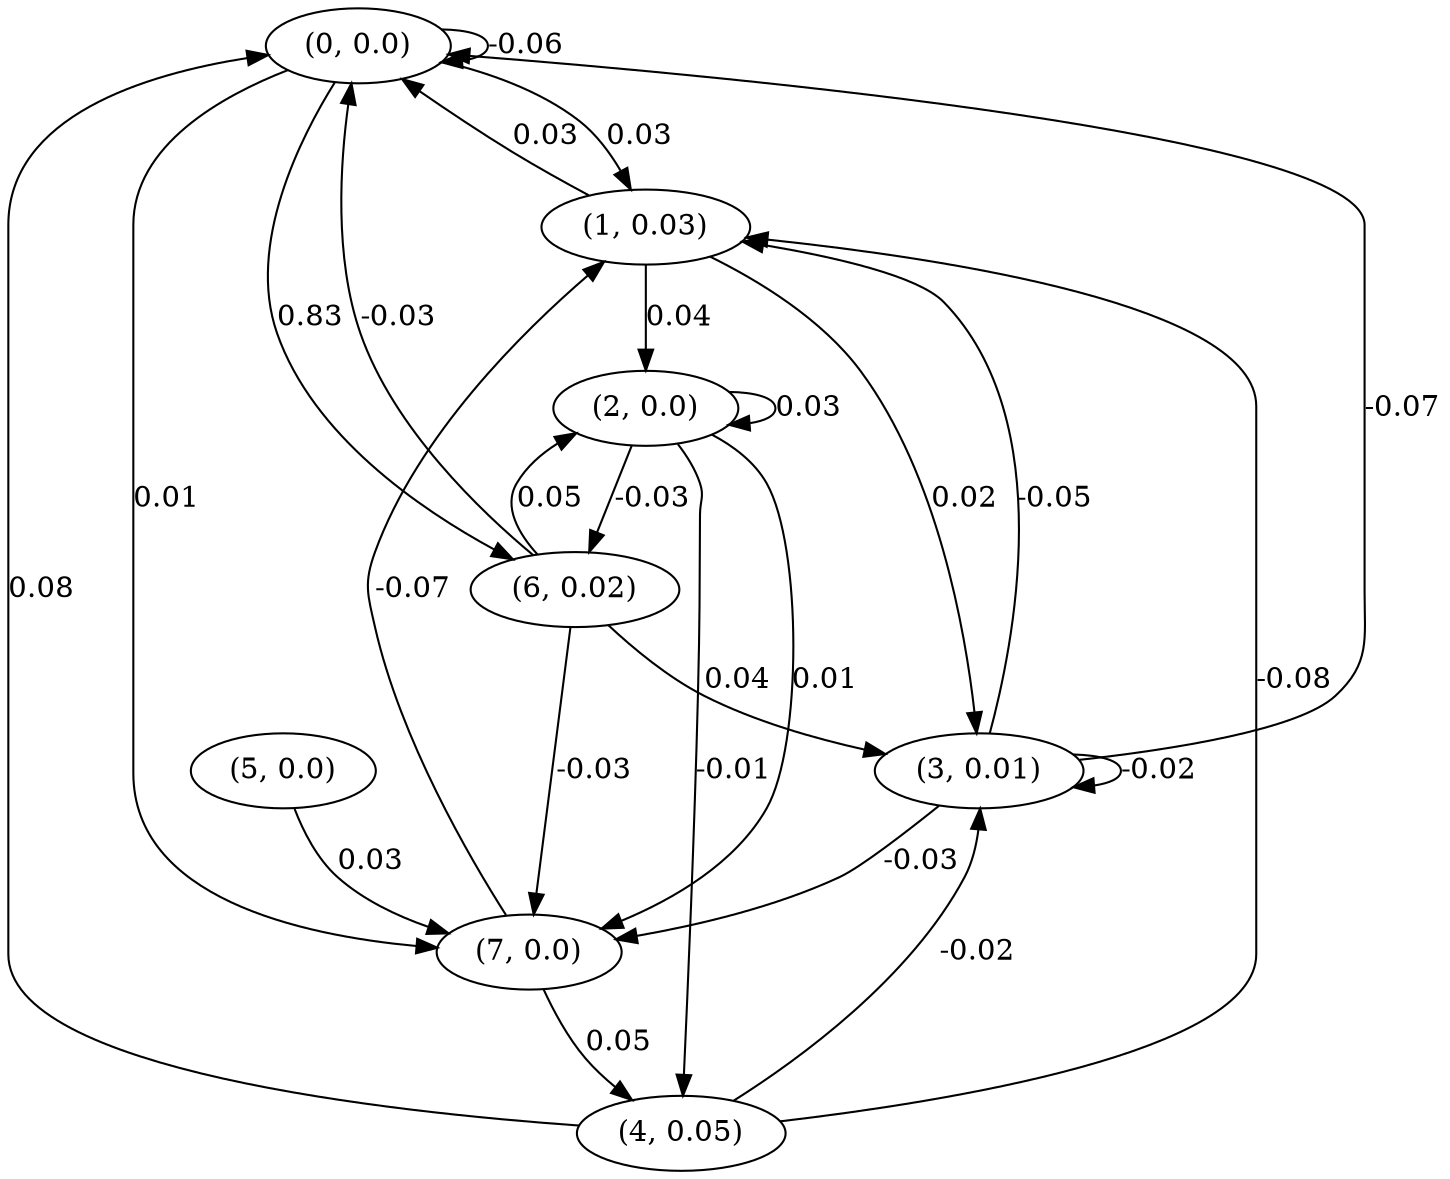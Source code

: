 digraph {
    0 [ label = "(0, 0.0)" ]
    1 [ label = "(1, 0.03)" ]
    2 [ label = "(2, 0.0)" ]
    3 [ label = "(3, 0.01)" ]
    4 [ label = "(4, 0.05)" ]
    5 [ label = "(5, 0.0)" ]
    6 [ label = "(6, 0.02)" ]
    7 [ label = "(7, 0.0)" ]
    0 -> 0 [ label = "-0.06" ]
    2 -> 2 [ label = "0.03" ]
    3 -> 3 [ label = "-0.02" ]
    1 -> 0 [ label = "0.03" ]
    3 -> 0 [ label = "-0.07" ]
    4 -> 0 [ label = "0.08" ]
    6 -> 0 [ label = "-0.03" ]
    0 -> 1 [ label = "0.03" ]
    3 -> 1 [ label = "-0.05" ]
    4 -> 1 [ label = "-0.08" ]
    7 -> 1 [ label = "-0.07" ]
    1 -> 2 [ label = "0.04" ]
    6 -> 2 [ label = "0.05" ]
    1 -> 3 [ label = "0.02" ]
    4 -> 3 [ label = "-0.02" ]
    6 -> 3 [ label = "0.04" ]
    2 -> 4 [ label = "-0.01" ]
    7 -> 4 [ label = "0.05" ]
    0 -> 6 [ label = "0.83" ]
    2 -> 6 [ label = "-0.03" ]
    0 -> 7 [ label = "0.01" ]
    2 -> 7 [ label = "0.01" ]
    3 -> 7 [ label = "-0.03" ]
    5 -> 7 [ label = "0.03" ]
    6 -> 7 [ label = "-0.03" ]
}

